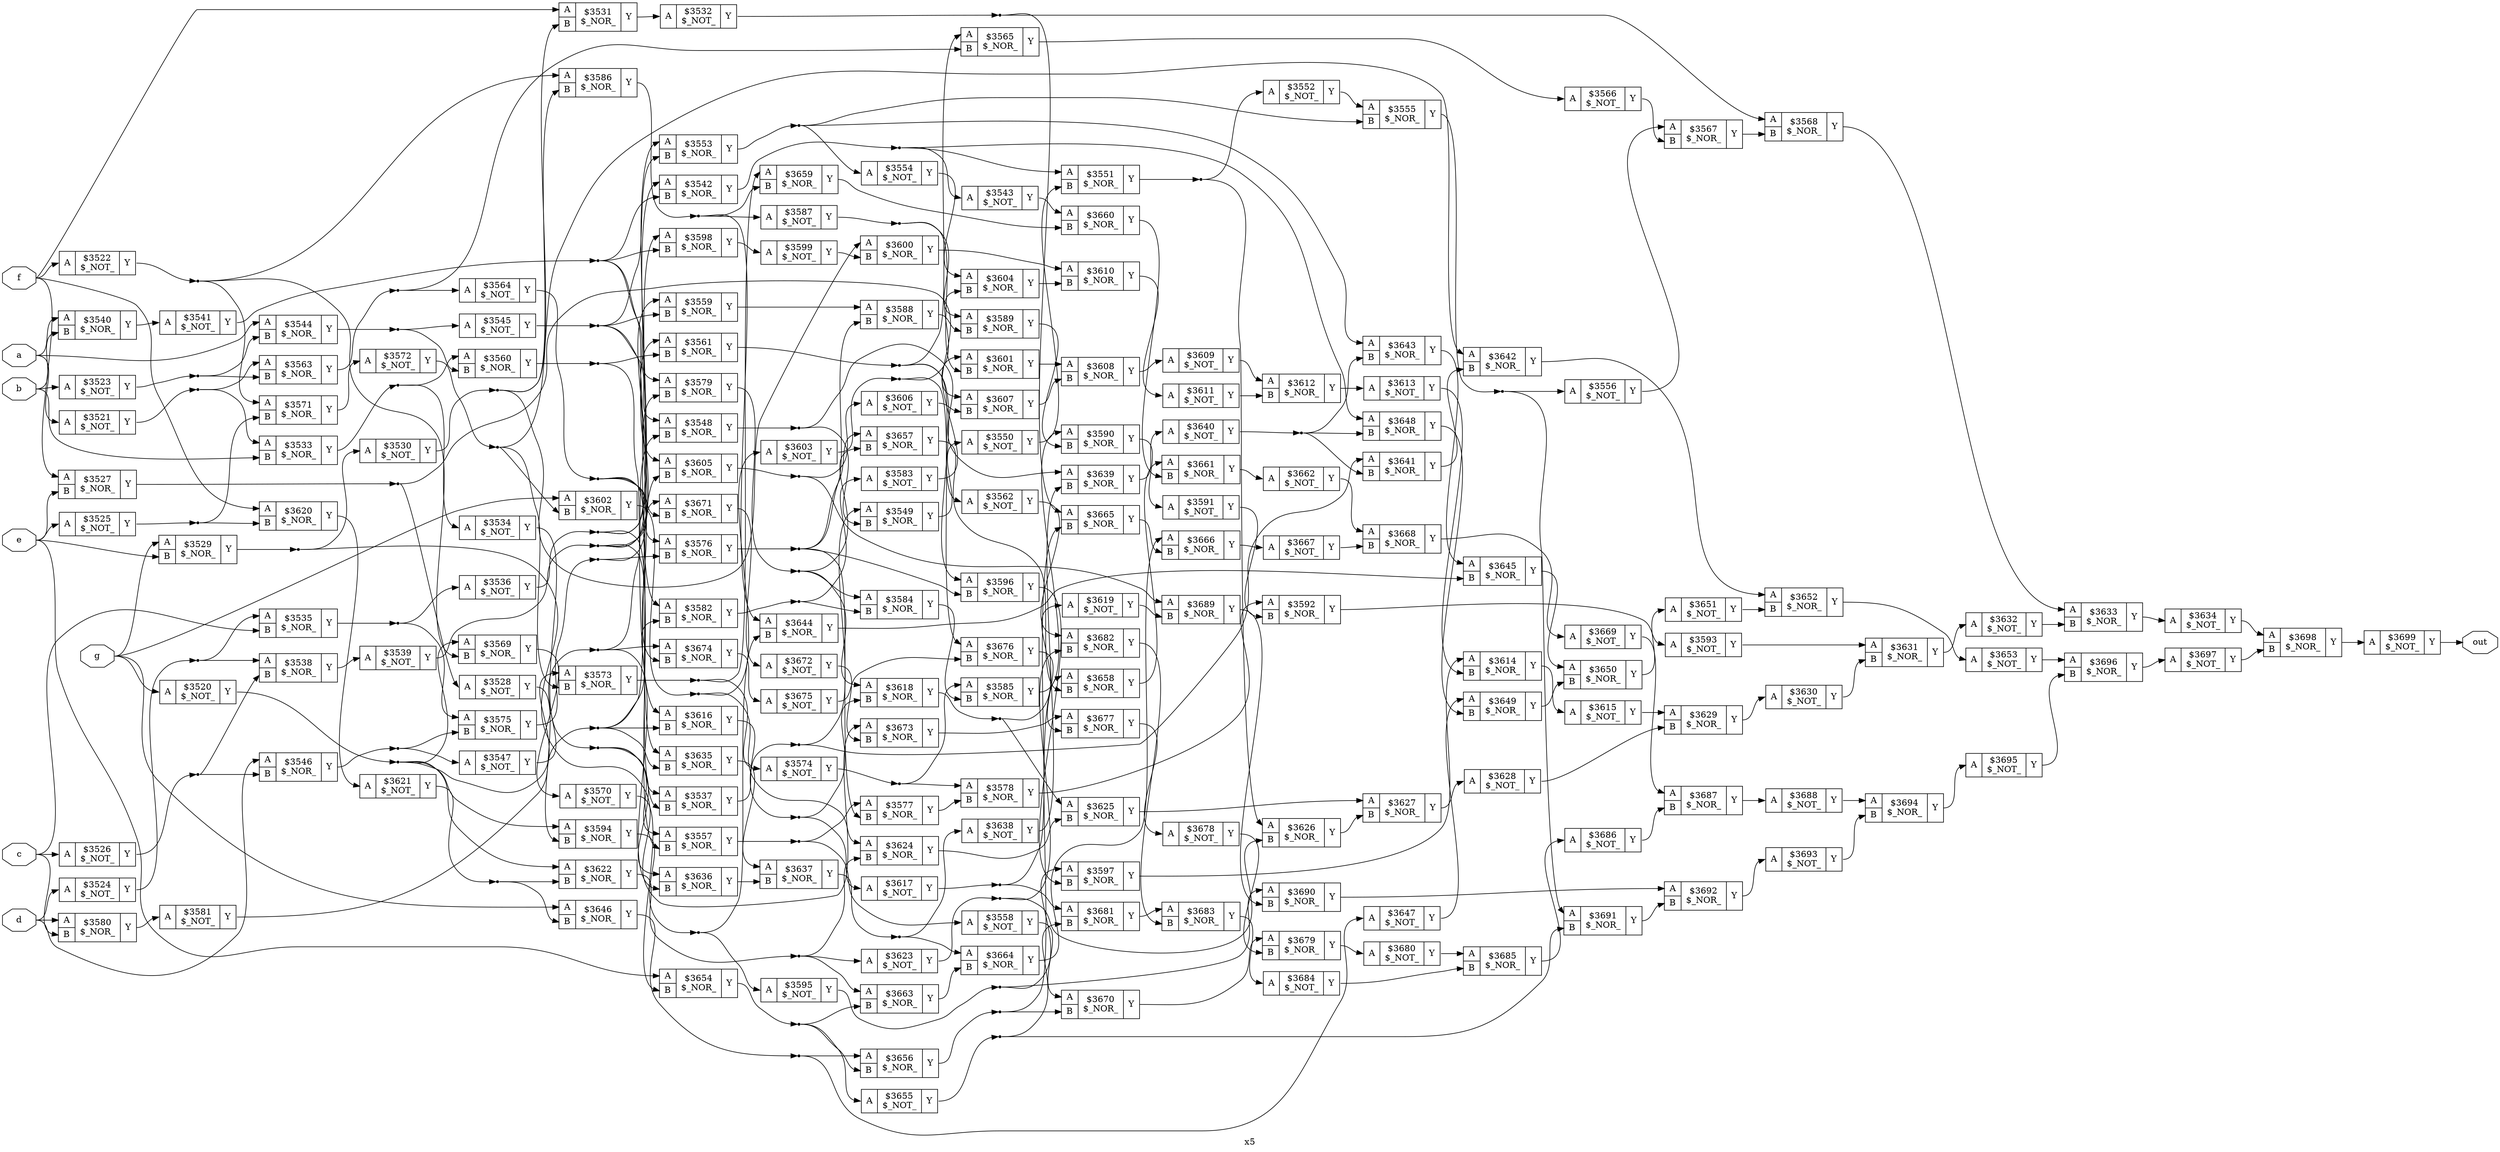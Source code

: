 digraph "x5" {
label="x5";
rankdir="LR";
remincross=true;
n180 [ shape=octagon, label="a", color="black", fontcolor="black" ];
n181 [ shape=octagon, label="b", color="black", fontcolor="black" ];
n182 [ shape=octagon, label="c", color="black", fontcolor="black" ];
n183 [ shape=octagon, label="d", color="black", fontcolor="black" ];
n184 [ shape=octagon, label="e", color="black", fontcolor="black" ];
n185 [ shape=octagon, label="f", color="black", fontcolor="black" ];
n186 [ shape=octagon, label="g", color="black", fontcolor="black" ];
n187 [ shape=octagon, label="out", color="black", fontcolor="black" ];
c190 [ shape=record, label="{{<p188> A}|$3520\n$_NOT_|{<p189> Y}}" ];
c191 [ shape=record, label="{{<p188> A}|$3521\n$_NOT_|{<p189> Y}}" ];
c192 [ shape=record, label="{{<p188> A}|$3522\n$_NOT_|{<p189> Y}}" ];
c193 [ shape=record, label="{{<p188> A}|$3523\n$_NOT_|{<p189> Y}}" ];
c194 [ shape=record, label="{{<p188> A}|$3524\n$_NOT_|{<p189> Y}}" ];
c195 [ shape=record, label="{{<p188> A}|$3525\n$_NOT_|{<p189> Y}}" ];
c196 [ shape=record, label="{{<p188> A}|$3526\n$_NOT_|{<p189> Y}}" ];
c198 [ shape=record, label="{{<p188> A|<p197> B}|$3527\n$_NOR_|{<p189> Y}}" ];
c199 [ shape=record, label="{{<p188> A}|$3528\n$_NOT_|{<p189> Y}}" ];
c200 [ shape=record, label="{{<p188> A|<p197> B}|$3529\n$_NOR_|{<p189> Y}}" ];
c201 [ shape=record, label="{{<p188> A}|$3530\n$_NOT_|{<p189> Y}}" ];
c202 [ shape=record, label="{{<p188> A|<p197> B}|$3531\n$_NOR_|{<p189> Y}}" ];
c203 [ shape=record, label="{{<p188> A}|$3532\n$_NOT_|{<p189> Y}}" ];
c204 [ shape=record, label="{{<p188> A|<p197> B}|$3533\n$_NOR_|{<p189> Y}}" ];
c205 [ shape=record, label="{{<p188> A}|$3534\n$_NOT_|{<p189> Y}}" ];
c206 [ shape=record, label="{{<p188> A|<p197> B}|$3535\n$_NOR_|{<p189> Y}}" ];
c207 [ shape=record, label="{{<p188> A}|$3536\n$_NOT_|{<p189> Y}}" ];
c208 [ shape=record, label="{{<p188> A|<p197> B}|$3537\n$_NOR_|{<p189> Y}}" ];
c209 [ shape=record, label="{{<p188> A|<p197> B}|$3538\n$_NOR_|{<p189> Y}}" ];
c210 [ shape=record, label="{{<p188> A}|$3539\n$_NOT_|{<p189> Y}}" ];
c211 [ shape=record, label="{{<p188> A|<p197> B}|$3540\n$_NOR_|{<p189> Y}}" ];
c212 [ shape=record, label="{{<p188> A}|$3541\n$_NOT_|{<p189> Y}}" ];
c213 [ shape=record, label="{{<p188> A|<p197> B}|$3542\n$_NOR_|{<p189> Y}}" ];
c214 [ shape=record, label="{{<p188> A}|$3543\n$_NOT_|{<p189> Y}}" ];
c215 [ shape=record, label="{{<p188> A|<p197> B}|$3544\n$_NOR_|{<p189> Y}}" ];
c216 [ shape=record, label="{{<p188> A}|$3545\n$_NOT_|{<p189> Y}}" ];
c217 [ shape=record, label="{{<p188> A|<p197> B}|$3546\n$_NOR_|{<p189> Y}}" ];
c218 [ shape=record, label="{{<p188> A}|$3547\n$_NOT_|{<p189> Y}}" ];
c219 [ shape=record, label="{{<p188> A|<p197> B}|$3548\n$_NOR_|{<p189> Y}}" ];
c220 [ shape=record, label="{{<p188> A|<p197> B}|$3549\n$_NOR_|{<p189> Y}}" ];
c221 [ shape=record, label="{{<p188> A}|$3550\n$_NOT_|{<p189> Y}}" ];
c222 [ shape=record, label="{{<p188> A|<p197> B}|$3551\n$_NOR_|{<p189> Y}}" ];
c223 [ shape=record, label="{{<p188> A}|$3552\n$_NOT_|{<p189> Y}}" ];
c224 [ shape=record, label="{{<p188> A|<p197> B}|$3553\n$_NOR_|{<p189> Y}}" ];
c225 [ shape=record, label="{{<p188> A}|$3554\n$_NOT_|{<p189> Y}}" ];
c226 [ shape=record, label="{{<p188> A|<p197> B}|$3555\n$_NOR_|{<p189> Y}}" ];
c227 [ shape=record, label="{{<p188> A}|$3556\n$_NOT_|{<p189> Y}}" ];
c228 [ shape=record, label="{{<p188> A|<p197> B}|$3557\n$_NOR_|{<p189> Y}}" ];
c229 [ shape=record, label="{{<p188> A}|$3558\n$_NOT_|{<p189> Y}}" ];
c230 [ shape=record, label="{{<p188> A|<p197> B}|$3559\n$_NOR_|{<p189> Y}}" ];
c231 [ shape=record, label="{{<p188> A|<p197> B}|$3560\n$_NOR_|{<p189> Y}}" ];
c232 [ shape=record, label="{{<p188> A|<p197> B}|$3561\n$_NOR_|{<p189> Y}}" ];
c233 [ shape=record, label="{{<p188> A}|$3562\n$_NOT_|{<p189> Y}}" ];
c234 [ shape=record, label="{{<p188> A|<p197> B}|$3563\n$_NOR_|{<p189> Y}}" ];
c235 [ shape=record, label="{{<p188> A}|$3564\n$_NOT_|{<p189> Y}}" ];
c236 [ shape=record, label="{{<p188> A|<p197> B}|$3565\n$_NOR_|{<p189> Y}}" ];
c237 [ shape=record, label="{{<p188> A}|$3566\n$_NOT_|{<p189> Y}}" ];
c238 [ shape=record, label="{{<p188> A|<p197> B}|$3567\n$_NOR_|{<p189> Y}}" ];
c239 [ shape=record, label="{{<p188> A|<p197> B}|$3568\n$_NOR_|{<p189> Y}}" ];
c240 [ shape=record, label="{{<p188> A|<p197> B}|$3569\n$_NOR_|{<p189> Y}}" ];
c241 [ shape=record, label="{{<p188> A}|$3570\n$_NOT_|{<p189> Y}}" ];
c242 [ shape=record, label="{{<p188> A|<p197> B}|$3571\n$_NOR_|{<p189> Y}}" ];
c243 [ shape=record, label="{{<p188> A}|$3572\n$_NOT_|{<p189> Y}}" ];
c244 [ shape=record, label="{{<p188> A|<p197> B}|$3573\n$_NOR_|{<p189> Y}}" ];
c245 [ shape=record, label="{{<p188> A}|$3574\n$_NOT_|{<p189> Y}}" ];
c246 [ shape=record, label="{{<p188> A|<p197> B}|$3575\n$_NOR_|{<p189> Y}}" ];
c247 [ shape=record, label="{{<p188> A|<p197> B}|$3576\n$_NOR_|{<p189> Y}}" ];
c248 [ shape=record, label="{{<p188> A|<p197> B}|$3577\n$_NOR_|{<p189> Y}}" ];
c249 [ shape=record, label="{{<p188> A|<p197> B}|$3578\n$_NOR_|{<p189> Y}}" ];
c250 [ shape=record, label="{{<p188> A|<p197> B}|$3579\n$_NOR_|{<p189> Y}}" ];
c251 [ shape=record, label="{{<p188> A|<p197> B}|$3580\n$_NOR_|{<p189> Y}}" ];
c252 [ shape=record, label="{{<p188> A}|$3581\n$_NOT_|{<p189> Y}}" ];
c253 [ shape=record, label="{{<p188> A|<p197> B}|$3582\n$_NOR_|{<p189> Y}}" ];
c254 [ shape=record, label="{{<p188> A}|$3583\n$_NOT_|{<p189> Y}}" ];
c255 [ shape=record, label="{{<p188> A|<p197> B}|$3584\n$_NOR_|{<p189> Y}}" ];
c256 [ shape=record, label="{{<p188> A|<p197> B}|$3585\n$_NOR_|{<p189> Y}}" ];
c257 [ shape=record, label="{{<p188> A|<p197> B}|$3586\n$_NOR_|{<p189> Y}}" ];
c258 [ shape=record, label="{{<p188> A}|$3587\n$_NOT_|{<p189> Y}}" ];
c259 [ shape=record, label="{{<p188> A|<p197> B}|$3588\n$_NOR_|{<p189> Y}}" ];
c260 [ shape=record, label="{{<p188> A|<p197> B}|$3589\n$_NOR_|{<p189> Y}}" ];
c261 [ shape=record, label="{{<p188> A|<p197> B}|$3590\n$_NOR_|{<p189> Y}}" ];
c262 [ shape=record, label="{{<p188> A}|$3591\n$_NOT_|{<p189> Y}}" ];
c263 [ shape=record, label="{{<p188> A|<p197> B}|$3592\n$_NOR_|{<p189> Y}}" ];
c264 [ shape=record, label="{{<p188> A}|$3593\n$_NOT_|{<p189> Y}}" ];
c265 [ shape=record, label="{{<p188> A|<p197> B}|$3594\n$_NOR_|{<p189> Y}}" ];
c266 [ shape=record, label="{{<p188> A}|$3595\n$_NOT_|{<p189> Y}}" ];
c267 [ shape=record, label="{{<p188> A|<p197> B}|$3596\n$_NOR_|{<p189> Y}}" ];
c268 [ shape=record, label="{{<p188> A|<p197> B}|$3597\n$_NOR_|{<p189> Y}}" ];
c269 [ shape=record, label="{{<p188> A|<p197> B}|$3598\n$_NOR_|{<p189> Y}}" ];
c270 [ shape=record, label="{{<p188> A}|$3599\n$_NOT_|{<p189> Y}}" ];
c271 [ shape=record, label="{{<p188> A|<p197> B}|$3600\n$_NOR_|{<p189> Y}}" ];
c272 [ shape=record, label="{{<p188> A|<p197> B}|$3601\n$_NOR_|{<p189> Y}}" ];
c273 [ shape=record, label="{{<p188> A|<p197> B}|$3602\n$_NOR_|{<p189> Y}}" ];
c274 [ shape=record, label="{{<p188> A}|$3603\n$_NOT_|{<p189> Y}}" ];
c275 [ shape=record, label="{{<p188> A|<p197> B}|$3604\n$_NOR_|{<p189> Y}}" ];
c276 [ shape=record, label="{{<p188> A|<p197> B}|$3605\n$_NOR_|{<p189> Y}}" ];
c277 [ shape=record, label="{{<p188> A}|$3606\n$_NOT_|{<p189> Y}}" ];
c278 [ shape=record, label="{{<p188> A|<p197> B}|$3607\n$_NOR_|{<p189> Y}}" ];
c279 [ shape=record, label="{{<p188> A|<p197> B}|$3608\n$_NOR_|{<p189> Y}}" ];
c280 [ shape=record, label="{{<p188> A}|$3609\n$_NOT_|{<p189> Y}}" ];
c281 [ shape=record, label="{{<p188> A|<p197> B}|$3610\n$_NOR_|{<p189> Y}}" ];
c282 [ shape=record, label="{{<p188> A}|$3611\n$_NOT_|{<p189> Y}}" ];
c283 [ shape=record, label="{{<p188> A|<p197> B}|$3612\n$_NOR_|{<p189> Y}}" ];
c284 [ shape=record, label="{{<p188> A}|$3613\n$_NOT_|{<p189> Y}}" ];
c285 [ shape=record, label="{{<p188> A|<p197> B}|$3614\n$_NOR_|{<p189> Y}}" ];
c286 [ shape=record, label="{{<p188> A}|$3615\n$_NOT_|{<p189> Y}}" ];
c287 [ shape=record, label="{{<p188> A|<p197> B}|$3616\n$_NOR_|{<p189> Y}}" ];
c288 [ shape=record, label="{{<p188> A}|$3617\n$_NOT_|{<p189> Y}}" ];
c289 [ shape=record, label="{{<p188> A|<p197> B}|$3618\n$_NOR_|{<p189> Y}}" ];
c290 [ shape=record, label="{{<p188> A}|$3619\n$_NOT_|{<p189> Y}}" ];
c291 [ shape=record, label="{{<p188> A|<p197> B}|$3620\n$_NOR_|{<p189> Y}}" ];
c292 [ shape=record, label="{{<p188> A}|$3621\n$_NOT_|{<p189> Y}}" ];
c293 [ shape=record, label="{{<p188> A|<p197> B}|$3622\n$_NOR_|{<p189> Y}}" ];
c294 [ shape=record, label="{{<p188> A}|$3623\n$_NOT_|{<p189> Y}}" ];
c295 [ shape=record, label="{{<p188> A|<p197> B}|$3624\n$_NOR_|{<p189> Y}}" ];
c296 [ shape=record, label="{{<p188> A|<p197> B}|$3625\n$_NOR_|{<p189> Y}}" ];
c297 [ shape=record, label="{{<p188> A|<p197> B}|$3626\n$_NOR_|{<p189> Y}}" ];
c298 [ shape=record, label="{{<p188> A|<p197> B}|$3627\n$_NOR_|{<p189> Y}}" ];
c299 [ shape=record, label="{{<p188> A}|$3628\n$_NOT_|{<p189> Y}}" ];
c300 [ shape=record, label="{{<p188> A|<p197> B}|$3629\n$_NOR_|{<p189> Y}}" ];
c301 [ shape=record, label="{{<p188> A}|$3630\n$_NOT_|{<p189> Y}}" ];
c302 [ shape=record, label="{{<p188> A|<p197> B}|$3631\n$_NOR_|{<p189> Y}}" ];
c303 [ shape=record, label="{{<p188> A}|$3632\n$_NOT_|{<p189> Y}}" ];
c304 [ shape=record, label="{{<p188> A|<p197> B}|$3633\n$_NOR_|{<p189> Y}}" ];
c305 [ shape=record, label="{{<p188> A}|$3634\n$_NOT_|{<p189> Y}}" ];
c306 [ shape=record, label="{{<p188> A|<p197> B}|$3635\n$_NOR_|{<p189> Y}}" ];
c307 [ shape=record, label="{{<p188> A|<p197> B}|$3636\n$_NOR_|{<p189> Y}}" ];
c308 [ shape=record, label="{{<p188> A|<p197> B}|$3637\n$_NOR_|{<p189> Y}}" ];
c309 [ shape=record, label="{{<p188> A}|$3638\n$_NOT_|{<p189> Y}}" ];
c310 [ shape=record, label="{{<p188> A|<p197> B}|$3639\n$_NOR_|{<p189> Y}}" ];
c311 [ shape=record, label="{{<p188> A}|$3640\n$_NOT_|{<p189> Y}}" ];
c312 [ shape=record, label="{{<p188> A|<p197> B}|$3641\n$_NOR_|{<p189> Y}}" ];
c313 [ shape=record, label="{{<p188> A|<p197> B}|$3642\n$_NOR_|{<p189> Y}}" ];
c314 [ shape=record, label="{{<p188> A|<p197> B}|$3643\n$_NOR_|{<p189> Y}}" ];
c315 [ shape=record, label="{{<p188> A|<p197> B}|$3644\n$_NOR_|{<p189> Y}}" ];
c316 [ shape=record, label="{{<p188> A|<p197> B}|$3645\n$_NOR_|{<p189> Y}}" ];
c317 [ shape=record, label="{{<p188> A|<p197> B}|$3646\n$_NOR_|{<p189> Y}}" ];
c318 [ shape=record, label="{{<p188> A}|$3647\n$_NOT_|{<p189> Y}}" ];
c319 [ shape=record, label="{{<p188> A|<p197> B}|$3648\n$_NOR_|{<p189> Y}}" ];
c320 [ shape=record, label="{{<p188> A|<p197> B}|$3649\n$_NOR_|{<p189> Y}}" ];
c321 [ shape=record, label="{{<p188> A|<p197> B}|$3650\n$_NOR_|{<p189> Y}}" ];
c322 [ shape=record, label="{{<p188> A}|$3651\n$_NOT_|{<p189> Y}}" ];
c323 [ shape=record, label="{{<p188> A|<p197> B}|$3652\n$_NOR_|{<p189> Y}}" ];
c324 [ shape=record, label="{{<p188> A}|$3653\n$_NOT_|{<p189> Y}}" ];
c325 [ shape=record, label="{{<p188> A|<p197> B}|$3654\n$_NOR_|{<p189> Y}}" ];
c326 [ shape=record, label="{{<p188> A}|$3655\n$_NOT_|{<p189> Y}}" ];
c327 [ shape=record, label="{{<p188> A|<p197> B}|$3656\n$_NOR_|{<p189> Y}}" ];
c328 [ shape=record, label="{{<p188> A|<p197> B}|$3657\n$_NOR_|{<p189> Y}}" ];
c329 [ shape=record, label="{{<p188> A|<p197> B}|$3658\n$_NOR_|{<p189> Y}}" ];
c330 [ shape=record, label="{{<p188> A|<p197> B}|$3659\n$_NOR_|{<p189> Y}}" ];
c331 [ shape=record, label="{{<p188> A|<p197> B}|$3660\n$_NOR_|{<p189> Y}}" ];
c332 [ shape=record, label="{{<p188> A|<p197> B}|$3661\n$_NOR_|{<p189> Y}}" ];
c333 [ shape=record, label="{{<p188> A}|$3662\n$_NOT_|{<p189> Y}}" ];
c334 [ shape=record, label="{{<p188> A|<p197> B}|$3663\n$_NOR_|{<p189> Y}}" ];
c335 [ shape=record, label="{{<p188> A|<p197> B}|$3664\n$_NOR_|{<p189> Y}}" ];
c336 [ shape=record, label="{{<p188> A|<p197> B}|$3665\n$_NOR_|{<p189> Y}}" ];
c337 [ shape=record, label="{{<p188> A|<p197> B}|$3666\n$_NOR_|{<p189> Y}}" ];
c338 [ shape=record, label="{{<p188> A}|$3667\n$_NOT_|{<p189> Y}}" ];
c339 [ shape=record, label="{{<p188> A|<p197> B}|$3668\n$_NOR_|{<p189> Y}}" ];
c340 [ shape=record, label="{{<p188> A}|$3669\n$_NOT_|{<p189> Y}}" ];
c341 [ shape=record, label="{{<p188> A|<p197> B}|$3670\n$_NOR_|{<p189> Y}}" ];
c342 [ shape=record, label="{{<p188> A|<p197> B}|$3671\n$_NOR_|{<p189> Y}}" ];
c343 [ shape=record, label="{{<p188> A}|$3672\n$_NOT_|{<p189> Y}}" ];
c344 [ shape=record, label="{{<p188> A|<p197> B}|$3673\n$_NOR_|{<p189> Y}}" ];
c345 [ shape=record, label="{{<p188> A|<p197> B}|$3674\n$_NOR_|{<p189> Y}}" ];
c346 [ shape=record, label="{{<p188> A}|$3675\n$_NOT_|{<p189> Y}}" ];
c347 [ shape=record, label="{{<p188> A|<p197> B}|$3676\n$_NOR_|{<p189> Y}}" ];
c348 [ shape=record, label="{{<p188> A|<p197> B}|$3677\n$_NOR_|{<p189> Y}}" ];
c349 [ shape=record, label="{{<p188> A}|$3678\n$_NOT_|{<p189> Y}}" ];
c350 [ shape=record, label="{{<p188> A|<p197> B}|$3679\n$_NOR_|{<p189> Y}}" ];
c351 [ shape=record, label="{{<p188> A}|$3680\n$_NOT_|{<p189> Y}}" ];
c352 [ shape=record, label="{{<p188> A|<p197> B}|$3681\n$_NOR_|{<p189> Y}}" ];
c353 [ shape=record, label="{{<p188> A|<p197> B}|$3682\n$_NOR_|{<p189> Y}}" ];
c354 [ shape=record, label="{{<p188> A|<p197> B}|$3683\n$_NOR_|{<p189> Y}}" ];
c355 [ shape=record, label="{{<p188> A}|$3684\n$_NOT_|{<p189> Y}}" ];
c356 [ shape=record, label="{{<p188> A|<p197> B}|$3685\n$_NOR_|{<p189> Y}}" ];
c357 [ shape=record, label="{{<p188> A}|$3686\n$_NOT_|{<p189> Y}}" ];
c358 [ shape=record, label="{{<p188> A|<p197> B}|$3687\n$_NOR_|{<p189> Y}}" ];
c359 [ shape=record, label="{{<p188> A}|$3688\n$_NOT_|{<p189> Y}}" ];
c360 [ shape=record, label="{{<p188> A|<p197> B}|$3689\n$_NOR_|{<p189> Y}}" ];
c361 [ shape=record, label="{{<p188> A|<p197> B}|$3690\n$_NOR_|{<p189> Y}}" ];
c362 [ shape=record, label="{{<p188> A|<p197> B}|$3691\n$_NOR_|{<p189> Y}}" ];
c363 [ shape=record, label="{{<p188> A|<p197> B}|$3692\n$_NOR_|{<p189> Y}}" ];
c364 [ shape=record, label="{{<p188> A}|$3693\n$_NOT_|{<p189> Y}}" ];
c365 [ shape=record, label="{{<p188> A|<p197> B}|$3694\n$_NOR_|{<p189> Y}}" ];
c366 [ shape=record, label="{{<p188> A}|$3695\n$_NOT_|{<p189> Y}}" ];
c367 [ shape=record, label="{{<p188> A|<p197> B}|$3696\n$_NOR_|{<p189> Y}}" ];
c368 [ shape=record, label="{{<p188> A}|$3697\n$_NOT_|{<p189> Y}}" ];
c369 [ shape=record, label="{{<p188> A|<p197> B}|$3698\n$_NOR_|{<p189> Y}}" ];
c370 [ shape=record, label="{{<p188> A}|$3699\n$_NOT_|{<p189> Y}}" ];
c282:p189:e -> c283:p197:w [color="black", label=""];
c291:p189:e -> c292:p188:w [color="black", label=""];
n100 [ shape=point ];
c203:p189:e -> n100:w [color="black", label=""];
n100:e -> c239:p188:w [color="black", label=""];
n100:e -> c336:p188:w [color="black", label=""];
n101 [ shape=point ];
c204:p189:e -> n101:w [color="black", label=""];
n101:e -> c205:p188:w [color="black", label=""];
n101:e -> c231:p188:w [color="black", label=""];
n102 [ shape=point ];
c205:p189:e -> n102:w [color="black", label=""];
n102:e -> c208:p188:w [color="black", label=""];
n102:e -> c228:p188:w [color="black", label=""];
n102:e -> c307:p188:w [color="black", label=""];
n103 [ shape=point ];
c206:p189:e -> n103:w [color="black", label=""];
n103:e -> c207:p188:w [color="black", label=""];
n103:e -> c246:p188:w [color="black", label=""];
n104 [ shape=point ];
c207:p189:e -> n104:w [color="black", label=""];
n104:e -> c208:p197:w [color="black", label=""];
n104:e -> c224:p188:w [color="black", label=""];
n104:e -> c269:p188:w [color="black", label=""];
n105 [ shape=point ];
c208:p189:e -> n105:w [color="black", label=""];
n105:e -> c220:p188:w [color="black", label=""];
n105:e -> c312:p188:w [color="black", label=""];
c209:p189:e -> c210:p188:w [color="black", label=""];
n107 [ shape=point ];
c210:p189:e -> n107:w [color="black", label=""];
n107:e -> c213:p188:w [color="black", label=""];
n107:e -> c228:p197:w [color="black", label=""];
n107:e -> c230:p188:w [color="black", label=""];
n107:e -> c232:p188:w [color="black", label=""];
n107:e -> c342:p188:w [color="black", label=""];
c211:p189:e -> c212:p188:w [color="black", label=""];
n109 [ shape=point ];
c212:p189:e -> n109:w [color="black", label=""];
n109:e -> c213:p197:w [color="black", label=""];
n109:e -> c250:p188:w [color="black", label=""];
n109:e -> c269:p197:w [color="black", label=""];
n109:e -> c276:p188:w [color="black", label=""];
n11 [ shape=point ];
c191:p189:e -> n11:w [color="black", label=""];
n11:e -> c204:p188:w [color="black", label=""];
n11:e -> c234:p188:w [color="black", label=""];
n110 [ shape=point ];
c213:p189:e -> n110:w [color="black", label=""];
n110:e -> c214:p188:w [color="black", label=""];
n110:e -> c222:p188:w [color="black", label=""];
n110:e -> c319:p188:w [color="black", label=""];
c214:p189:e -> c331:p188:w [color="black", label=""];
n112 [ shape=point ];
c215:p189:e -> n112:w [color="black", label=""];
n112:e -> c216:p188:w [color="black", label=""];
n112:e -> c231:p197:w [color="black", label=""];
n113 [ shape=point ];
c216:p189:e -> n113:w [color="black", label=""];
n113:e -> c219:p188:w [color="black", label=""];
n113:e -> c224:p197:w [color="black", label=""];
n113:e -> c230:p197:w [color="black", label=""];
n113:e -> c253:p188:w [color="black", label=""];
n114 [ shape=point ];
c217:p189:e -> n114:w [color="black", label=""];
n114:e -> c218:p188:w [color="black", label=""];
n114:e -> c246:p197:w [color="black", label=""];
n115 [ shape=point ];
c218:p189:e -> n115:w [color="black", label=""];
n115:e -> c219:p197:w [color="black", label=""];
n115:e -> c307:p197:w [color="black", label=""];
n115:e -> c345:p188:w [color="black", label=""];
n116 [ shape=point ];
c219:p189:e -> n116:w [color="black", label=""];
n116:e -> c220:p197:w [color="black", label=""];
n116:e -> c310:p188:w [color="black", label=""];
c220:p189:e -> c221:p188:w [color="black", label=""];
c221:p189:e -> c222:p197:w [color="black", label=""];
n119 [ shape=point ];
c222:p189:e -> n119:w [color="black", label=""];
n119:e -> c223:p188:w [color="black", label=""];
n119:e -> c297:p188:w [color="black", label=""];
n12 [ shape=point ];
c292:p189:e -> n12:w [color="black", label=""];
n12:e -> c293:p197:w [color="black", label=""];
n12:e -> c317:p197:w [color="black", label=""];
c223:p189:e -> c226:p188:w [color="black", label=""];
n121 [ shape=point ];
c224:p189:e -> n121:w [color="black", label=""];
n121:e -> c225:p188:w [color="black", label=""];
n121:e -> c226:p197:w [color="black", label=""];
n121:e -> c314:p188:w [color="black", label=""];
c225:p189:e -> c275:p188:w [color="black", label=""];
n123 [ shape=point ];
c226:p189:e -> n123:w [color="black", label=""];
n123:e -> c227:p188:w [color="black", label=""];
n123:e -> c362:p188:w [color="black", label=""];
c227:p189:e -> c238:p188:w [color="black", label=""];
n125 [ shape=point ];
c228:p189:e -> n125:w [color="black", label=""];
n125:e -> c229:p188:w [color="black", label=""];
n125:e -> c248:p188:w [color="black", label=""];
c229:p189:e -> c341:p188:w [color="black", label=""];
c230:p189:e -> c259:p188:w [color="black", label=""];
n128 [ shape=point ];
c231:p189:e -> n128:w [color="black", label=""];
n128:e -> c232:p197:w [color="black", label=""];
n128:e -> c287:p188:w [color="black", label=""];
n129 [ shape=point ];
c232:p189:e -> n129:w [color="black", label=""];
n129:e -> c233:p188:w [color="black", label=""];
n129:e -> c236:p188:w [color="black", label=""];
n129:e -> c267:p188:w [color="black", label=""];
n13 [ shape=point ];
c293:p189:e -> n13:w [color="black", label=""];
n13:e -> c294:p188:w [color="black", label=""];
n13:e -> c295:p197:w [color="black", label=""];
n13:e -> c334:p188:w [color="black", label=""];
c233:p189:e -> c353:p188:w [color="black", label=""];
n131 [ shape=point ];
c234:p189:e -> n131:w [color="black", label=""];
n131:e -> c235:p188:w [color="black", label=""];
n131:e -> c236:p197:w [color="black", label=""];
n132 [ shape=point ];
c235:p189:e -> n132:w [color="black", label=""];
n132:e -> c247:p188:w [color="black", label=""];
n132:e -> c306:p188:w [color="black", label=""];
n132:e -> c342:p197:w [color="black", label=""];
n132:e -> c345:p197:w [color="black", label=""];
c236:p189:e -> c237:p188:w [color="black", label=""];
c237:p189:e -> c238:p197:w [color="black", label=""];
c238:p189:e -> c239:p197:w [color="black", label=""];
c239:p189:e -> c304:p188:w [color="black", label=""];
c240:p189:e -> c241:p188:w [color="black", label=""];
c241:p189:e -> c325:p197:w [color="black", label=""];
c242:p189:e -> c243:p188:w [color="black", label=""];
n14 [ shape=point ];
c294:p189:e -> n14:w [color="black", label=""];
n14:e -> c297:p197:w [color="black", label=""];
n14:e -> c353:p197:w [color="black", label=""];
n140 [ shape=point ];
c243:p189:e -> n140:w [color="black", label=""];
n140:e -> c244:p197:w [color="black", label=""];
n140:e -> c273:p197:w [color="black", label=""];
n140:e -> c313:p188:w [color="black", label=""];
n141 [ shape=point ];
c244:p189:e -> n141:w [color="black", label=""];
n141:e -> c245:p188:w [color="black", label=""];
n141:e -> c330:p188:w [color="black", label=""];
n142 [ shape=point ];
c245:p189:e -> n142:w [color="black", label=""];
n142:e -> c249:p188:w [color="black", label=""];
n142:e -> c256:p188:w [color="black", label=""];
n143 [ shape=point ];
c246:p189:e -> n143:w [color="black", label=""];
n143:e -> c247:p197:w [color="black", label=""];
n143:e -> c250:p197:w [color="black", label=""];
n144 [ shape=point ];
c247:p189:e -> n144:w [color="black", label=""];
n144:e -> c248:p197:w [color="black", label=""];
n144:e -> c259:p197:w [color="black", label=""];
n144:e -> c267:p197:w [color="black", label=""];
n144:e -> c328:p188:w [color="black", label=""];
c248:p189:e -> c249:p197:w [color="black", label=""];
c249:p189:e -> c263:p188:w [color="black", label=""];
n147 [ shape=point ];
c250:p189:e -> n147:w [color="black", label=""];
n147:e -> c255:p188:w [color="black", label=""];
n147:e -> c289:p188:w [color="black", label=""];
n147:e -> c328:p197:w [color="black", label=""];
c251:p189:e -> c252:p188:w [color="black", label=""];
n149 [ shape=point ];
c252:p189:e -> n149:w [color="black", label=""];
n149:e -> c253:p197:w [color="black", label=""];
n149:e -> c276:p197:w [color="black", label=""];
n149:e -> c287:p197:w [color="black", label=""];
n149:e -> c306:p197:w [color="black", label=""];
c295:p189:e -> c296:p197:w [color="black", label=""];
n150 [ shape=point ];
c253:p189:e -> n150:w [color="black", label=""];
n150:e -> c254:p188:w [color="black", label=""];
n150:e -> c255:p197:w [color="black", label=""];
c254:p189:e -> c272:p188:w [color="black", label=""];
c255:p189:e -> c256:p197:w [color="black", label=""];
c256:p189:e -> c261:p188:w [color="black", label=""];
n154 [ shape=point ];
c257:p189:e -> n154:w [color="black", label=""];
n154:e -> c258:p188:w [color="black", label=""];
n154:e -> c315:p188:w [color="black", label=""];
n154:e -> c330:p197:w [color="black", label=""];
n155 [ shape=point ];
c258:p189:e -> n155:w [color="black", label=""];
n155:e -> c260:p188:w [color="black", label=""];
n155:e -> c272:p197:w [color="black", label=""];
c259:p189:e -> c260:p197:w [color="black", label=""];
c260:p189:e -> c261:p197:w [color="black", label=""];
c261:p189:e -> c262:p188:w [color="black", label=""];
c262:p189:e -> c263:p197:w [color="black", label=""];
c296:p189:e -> c298:p188:w [color="black", label=""];
c263:p189:e -> c264:p188:w [color="black", label=""];
c264:p189:e -> c302:p188:w [color="black", label=""];
n162 [ shape=point ];
c265:p189:e -> n162:w [color="black", label=""];
n162:e -> c266:p188:w [color="black", label=""];
n162:e -> c315:p197:w [color="black", label=""];
n163 [ shape=point ];
c266:p189:e -> n163:w [color="black", label=""];
n163:e -> c268:p188:w [color="black", label=""];
n163:e -> c361:p188:w [color="black", label=""];
c267:p189:e -> c268:p197:w [color="black", label=""];
c268:p189:e -> c285:p188:w [color="black", label=""];
c269:p189:e -> c270:p188:w [color="black", label=""];
c270:p189:e -> c271:p197:w [color="black", label=""];
c271:p189:e -> c281:p188:w [color="black", label=""];
c272:p189:e -> c279:p188:w [color="black", label=""];
c297:p189:e -> c298:p197:w [color="black", label=""];
n170 [ shape=point ];
c273:p189:e -> n170:w [color="black", label=""];
n170:e -> c274:p188:w [color="black", label=""];
n170:e -> c295:p188:w [color="black", label=""];
n171 [ shape=point ];
c274:p189:e -> n171:w [color="black", label=""];
n171:e -> c275:p197:w [color="black", label=""];
n171:e -> c347:p188:w [color="black", label=""];
c275:p189:e -> c281:p197:w [color="black", label=""];
n173 [ shape=point ];
c276:p189:e -> n173:w [color="black", label=""];
n173:e -> c277:p188:w [color="black", label=""];
n173:e -> c360:p188:w [color="black", label=""];
c277:p189:e -> c278:p197:w [color="black", label=""];
c278:p189:e -> c279:p197:w [color="black", label=""];
c279:p189:e -> c280:p188:w [color="black", label=""];
c280:p189:e -> c283:p188:w [color="black", label=""];
c281:p189:e -> c282:p188:w [color="black", label=""];
n179 [ shape=point ];
c190:p189:e -> n179:w [color="black", label=""];
n179:e -> c240:p188:w [color="black", label=""];
n179:e -> c244:p188:w [color="black", label=""];
n179:e -> c265:p188:w [color="black", label=""];
n179:e -> c293:p188:w [color="black", label=""];
c298:p189:e -> c299:p188:w [color="black", label=""];
n180:e -> c191:p188:w [color="black", label=""];
n180:e -> c211:p188:w [color="black", label=""];
n180:e -> c215:p188:w [color="black", label=""];
n181:e -> c193:p188:w [color="black", label=""];
n181:e -> c204:p197:w [color="black", label=""];
n181:e -> c211:p197:w [color="black", label=""];
n182:e -> c196:p188:w [color="black", label=""];
n182:e -> c206:p197:w [color="black", label=""];
n182:e -> c251:p197:w [color="black", label=""];
n183:e -> c194:p188:w [color="black", label=""];
n183:e -> c217:p188:w [color="black", label=""];
n183:e -> c251:p188:w [color="black", label=""];
n184:e -> c195:p188:w [color="black", label=""];
n184:e -> c198:p197:w [color="black", label=""];
n184:e -> c200:p197:w [color="black", label=""];
n184:e -> c325:p188:w [color="black", label=""];
n185:e -> c192:p188:w [color="black", label=""];
n185:e -> c198:p188:w [color="black", label=""];
n185:e -> c202:p188:w [color="black", label=""];
n185:e -> c291:p188:w [color="black", label=""];
n186:e -> c190:p188:w [color="black", label=""];
n186:e -> c200:p188:w [color="black", label=""];
n186:e -> c273:p188:w [color="black", label=""];
n186:e -> c317:p188:w [color="black", label=""];
c370:p189:e -> n187:w [color="black", label=""];
c299:p189:e -> c300:p197:w [color="black", label=""];
c283:p189:e -> c284:p188:w [color="black", label=""];
c300:p189:e -> c301:p188:w [color="black", label=""];
c301:p189:e -> c302:p197:w [color="black", label=""];
n22 [ shape=point ];
c192:p189:e -> n22:w [color="black", label=""];
n22:e -> c240:p197:w [color="black", label=""];
n22:e -> c242:p188:w [color="black", label=""];
n22:e -> c257:p188:w [color="black", label=""];
c302:p189:e -> c303:p188:w [color="black", label=""];
c303:p189:e -> c304:p197:w [color="black", label=""];
c304:p189:e -> c305:p188:w [color="black", label=""];
c305:p189:e -> c369:p188:w [color="black", label=""];
c306:p189:e -> c308:p188:w [color="black", label=""];
c307:p189:e -> c308:p197:w [color="black", label=""];
n29 [ shape=point ];
c308:p189:e -> n29:w [color="black", label=""];
n29:e -> c309:p188:w [color="black", label=""];
n29:e -> c335:p188:w [color="black", label=""];
c284:p189:e -> c285:p197:w [color="black", label=""];
c309:p189:e -> c310:p197:w [color="black", label=""];
c310:p189:e -> c311:p188:w [color="black", label=""];
n32 [ shape=point ];
c311:p189:e -> n32:w [color="black", label=""];
n32:e -> c312:p197:w [color="black", label=""];
n32:e -> c314:p197:w [color="black", label=""];
n32:e -> c319:p197:w [color="black", label=""];
n33 [ shape=point ];
c193:p189:e -> n33:w [color="black", label=""];
n33:e -> c215:p197:w [color="black", label=""];
n33:e -> c234:p197:w [color="black", label=""];
c312:p189:e -> c313:p197:w [color="black", label=""];
c313:p189:e -> c323:p188:w [color="black", label=""];
c314:p189:e -> c316:p188:w [color="black", label=""];
c315:p189:e -> c316:p197:w [color="black", label=""];
c316:p189:e -> c321:p188:w [color="black", label=""];
n39 [ shape=point ];
c317:p189:e -> n39:w [color="black", label=""];
n39:e -> c318:p188:w [color="black", label=""];
n39:e -> c327:p188:w [color="black", label=""];
c285:p189:e -> c286:p188:w [color="black", label=""];
c318:p189:e -> c320:p188:w [color="black", label=""];
c319:p189:e -> c320:p197:w [color="black", label=""];
c320:p189:e -> c321:p197:w [color="black", label=""];
c321:p189:e -> c322:p188:w [color="black", label=""];
n44 [ shape=point ];
c194:p189:e -> n44:w [color="black", label=""];
n44:e -> c206:p188:w [color="black", label=""];
n44:e -> c209:p188:w [color="black", label=""];
c322:p189:e -> c323:p197:w [color="black", label=""];
c323:p189:e -> c324:p188:w [color="black", label=""];
c324:p189:e -> c367:p188:w [color="black", label=""];
n48 [ shape=point ];
c325:p189:e -> n48:w [color="black", label=""];
n48:e -> c326:p188:w [color="black", label=""];
n48:e -> c327:p197:w [color="black", label=""];
n48:e -> c334:p197:w [color="black", label=""];
n49 [ shape=point ];
c326:p189:e -> n49:w [color="black", label=""];
n49:e -> c352:p197:w [color="black", label=""];
n49:e -> c362:p197:w [color="black", label=""];
c286:p189:e -> c300:p188:w [color="black", label=""];
n50 [ shape=point ];
c327:p189:e -> n50:w [color="black", label=""];
n50:e -> c329:p188:w [color="black", label=""];
n50:e -> c341:p197:w [color="black", label=""];
c328:p189:e -> c329:p197:w [color="black", label=""];
c329:p189:e -> c332:p188:w [color="black", label=""];
c330:p189:e -> c331:p197:w [color="black", label=""];
c331:p189:e -> c332:p197:w [color="black", label=""];
n55 [ shape=point ];
c195:p189:e -> n55:w [color="black", label=""];
n55:e -> c242:p197:w [color="black", label=""];
n55:e -> c291:p197:w [color="black", label=""];
c332:p189:e -> c333:p188:w [color="black", label=""];
c333:p189:e -> c339:p188:w [color="black", label=""];
c334:p189:e -> c335:p197:w [color="black", label=""];
c335:p189:e -> c337:p188:w [color="black", label=""];
n6 [ shape=point ];
c287:p189:e -> n6:w [color="black", label=""];
n6:e -> c288:p188:w [color="black", label=""];
n6:e -> c289:p197:w [color="black", label=""];
c336:p189:e -> c337:p197:w [color="black", label=""];
c337:p189:e -> c338:p188:w [color="black", label=""];
c338:p189:e -> c339:p197:w [color="black", label=""];
c339:p189:e -> c340:p188:w [color="black", label=""];
c340:p189:e -> c358:p188:w [color="black", label=""];
c341:p189:e -> c350:p188:w [color="black", label=""];
n66 [ shape=point ];
c196:p189:e -> n66:w [color="black", label=""];
n66:e -> c209:p197:w [color="black", label=""];
n66:e -> c217:p197:w [color="black", label=""];
c342:p189:e -> c343:p188:w [color="black", label=""];
c343:p189:e -> c344:p197:w [color="black", label=""];
c344:p189:e -> c348:p188:w [color="black", label=""];
n7 [ shape=point ];
c288:p189:e -> n7:w [color="black", label=""];
n7:e -> c336:p197:w [color="black", label=""];
n7:e -> c352:p188:w [color="black", label=""];
c345:p189:e -> c346:p188:w [color="black", label=""];
c346:p189:e -> c347:p197:w [color="black", label=""];
c347:p189:e -> c348:p197:w [color="black", label=""];
c348:p189:e -> c349:p188:w [color="black", label=""];
c349:p189:e -> c350:p197:w [color="black", label=""];
c350:p189:e -> c351:p188:w [color="black", label=""];
c351:p189:e -> c356:p188:w [color="black", label=""];
n77 [ shape=point ];
c198:p189:e -> n77:w [color="black", label=""];
n77:e -> c199:p188:w [color="black", label=""];
n77:e -> c278:p188:w [color="black", label=""];
c352:p189:e -> c354:p188:w [color="black", label=""];
c353:p189:e -> c354:p197:w [color="black", label=""];
n8 [ shape=point ];
c289:p189:e -> n8:w [color="black", label=""];
n8:e -> c290:p188:w [color="black", label=""];
n8:e -> c296:p188:w [color="black", label=""];
c354:p189:e -> c355:p188:w [color="black", label=""];
c355:p189:e -> c356:p197:w [color="black", label=""];
c356:p189:e -> c357:p188:w [color="black", label=""];
c357:p189:e -> c358:p197:w [color="black", label=""];
c358:p189:e -> c359:p188:w [color="black", label=""];
c359:p189:e -> c365:p188:w [color="black", label=""];
c360:p189:e -> c361:p197:w [color="black", label=""];
c361:p189:e -> c363:p188:w [color="black", label=""];
c199:p189:e -> c265:p197:w [color="black", label=""];
c362:p189:e -> c363:p197:w [color="black", label=""];
c290:p189:e -> c360:p197:w [color="black", label=""];
c363:p189:e -> c364:p188:w [color="black", label=""];
c364:p189:e -> c365:p197:w [color="black", label=""];
c365:p189:e -> c366:p188:w [color="black", label=""];
c366:p189:e -> c367:p197:w [color="black", label=""];
c367:p189:e -> c368:p188:w [color="black", label=""];
c368:p189:e -> c369:p197:w [color="black", label=""];
c369:p189:e -> c370:p188:w [color="black", label=""];
n97 [ shape=point ];
c200:p189:e -> n97:w [color="black", label=""];
n97:e -> c201:p188:w [color="black", label=""];
n97:e -> c344:p188:w [color="black", label=""];
n98 [ shape=point ];
c201:p189:e -> n98:w [color="black", label=""];
n98:e -> c202:p197:w [color="black", label=""];
n98:e -> c257:p197:w [color="black", label=""];
n98:e -> c271:p188:w [color="black", label=""];
c202:p189:e -> c203:p188:w [color="black", label=""];
}
